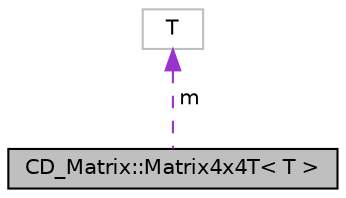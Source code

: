 digraph "CD_Matrix::Matrix4x4T&lt; T &gt;"
{
  edge [fontname="Helvetica",fontsize="10",labelfontname="Helvetica",labelfontsize="10"];
  node [fontname="Helvetica",fontsize="10",shape=record];
  Node1 [label="CD_Matrix::Matrix4x4T\< T \>",height=0.2,width=0.4,color="black", fillcolor="grey75", style="filled", fontcolor="black"];
  Node2 -> Node1 [dir="back",color="darkorchid3",fontsize="10",style="dashed",label=" m" ,fontname="Helvetica"];
  Node2 [label="T",height=0.2,width=0.4,color="grey75", fillcolor="white", style="filled"];
}
